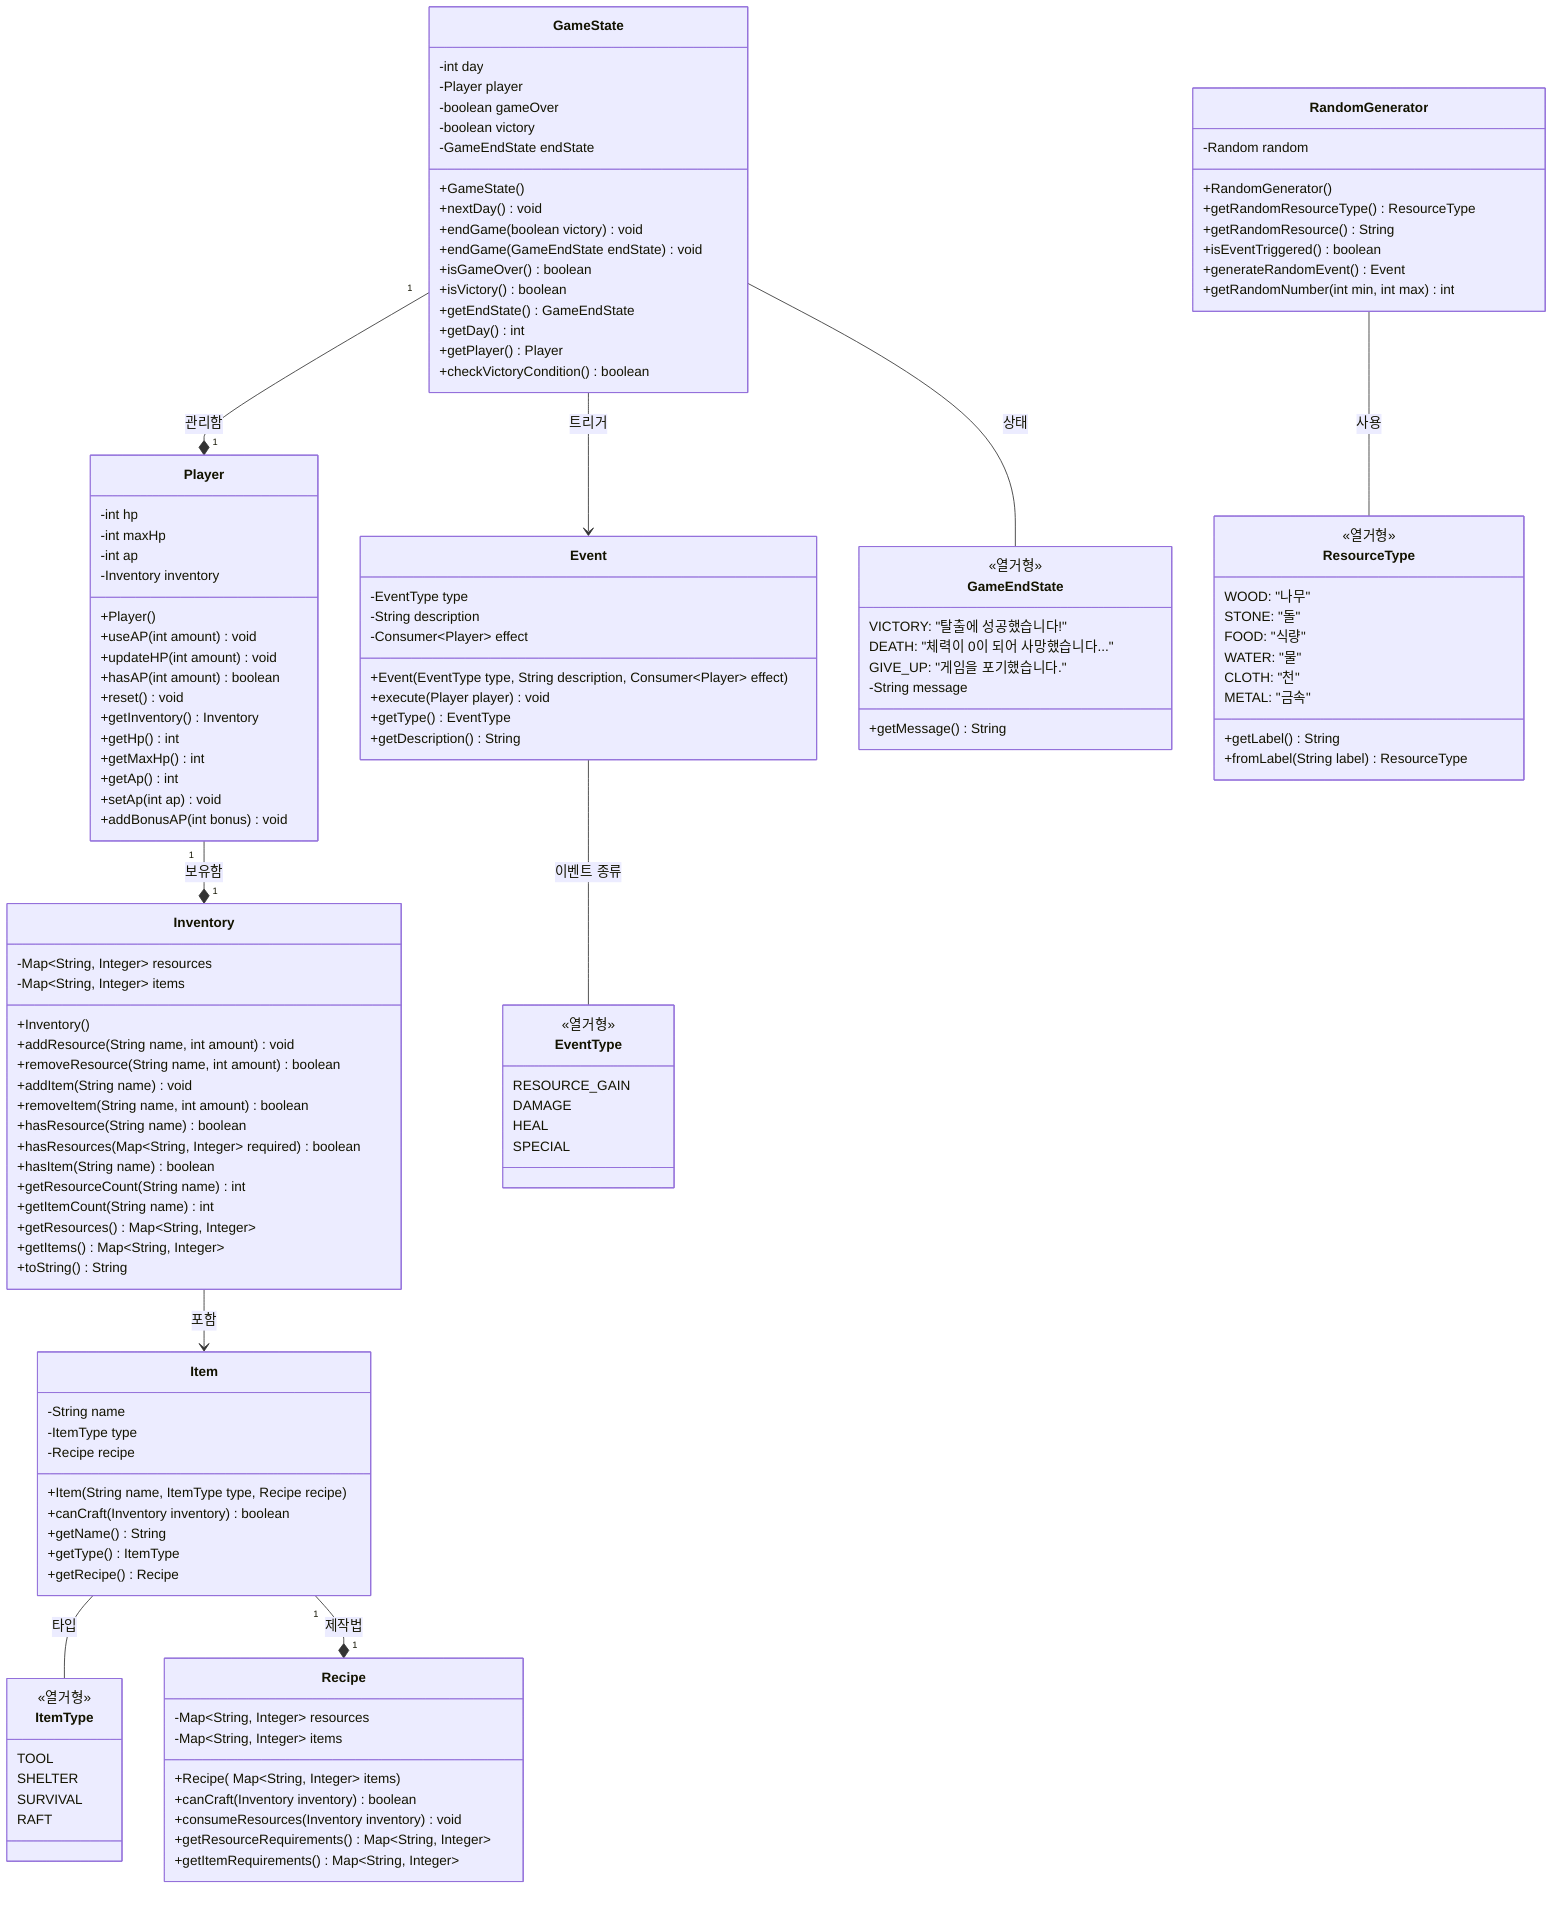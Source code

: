 classDiagram
    %% 도메인 모델 다이어그램: 게임의 핵심 객체와 상태

    %% 주요 객체 관계
    Player "1" --* "1" Inventory : 보유함
    GameState "1" --* "1" Player : 관리함
    Item -- ItemType : 타입
    Item "1" --* "1" Recipe : 제작법
    Inventory --> Item : 포함
    GameState --> Event : 트리거
    Event -- EventType : 이벤트 종류

    %% 열거형 관계
    GameState -- GameEndState : 상태
    RandomGenerator -- ResourceType : 사용

    %% 게임 로직 핵심 클래스
    class Player {
        -int hp
        -int maxHp
        -int ap
        -Inventory inventory
        +Player()
        +useAP(int amount) void
        +updateHP(int amount) void
        +hasAP(int amount) boolean
        +reset() void
        +getInventory() Inventory
        +getHp() int
        +getMaxHp() int
        +getAp() int
        +setAp(int ap) void
        +addBonusAP(int bonus) void
    }
    
    class Inventory {
        -Map~String, Integer~ resources
        -Map~String, Integer~ items
        +Inventory()
        +addResource(String name, int amount) void
        +removeResource(String name, int amount) boolean
        +addItem(String name) void
        +removeItem(String name, int amount) boolean
        +hasResource(String name) boolean
        +hasResources(Map~String, Integer~ required) boolean
        +hasItem(String name) boolean
        +getResourceCount(String name) int
        +getItemCount(String name) int
        +getResources() Map~String, Integer~
        +getItems() Map~String, Integer~
        +toString() String
    }
    
    class Item {
        -String name
        -ItemType type
        -Recipe recipe
        +Item(String name, ItemType type, Recipe recipe)
        +canCraft(Inventory inventory) boolean
        +getName() String
        +getType() ItemType
        +getRecipe() Recipe
    }
    
    class ItemType {
        <<열거형>>
        TOOL
        SHELTER
        SURVIVAL
        RAFT
    }
    
    class ResourceType {
        <<열거형>>
        WOOD: "나무"
        STONE: "돌"
        FOOD: "식량"
        WATER: "물"
        CLOTH: "천"
        METAL: "금속"
        +getLabel() String
        +fromLabel(String label) ResourceType
    }
    
    class GameEndState {
        <<열거형>>
        VICTORY: "탈출에 성공했습니다!"
        DEATH: "체력이 0이 되어 사망했습니다..."
        GIVE_UP: "게임을 포기했습니다."
        -String message
        +getMessage() String
    }
    
    class Recipe {
        -Map~String, Integer~ resources
        -Map~String, Integer~ items
        +Recipe(Map~String, Integer~ resources, Map~String, Integer~ items)
        +canCraft(Inventory inventory) boolean
        +consumeResources(Inventory inventory) void
        +getResourceRequirements() Map~String, Integer~
        +getItemRequirements() Map~String, Integer~
    }
    
    class GameState {
        -int day
        -Player player
        -boolean gameOver
        -boolean victory
        -GameEndState endState
        +GameState()
        +nextDay() void
        +endGame(boolean victory) void
        +endGame(GameEndState endState) void
        +isGameOver() boolean
        +isVictory() boolean
        +getEndState() GameEndState
        +getDay() int
        +getPlayer() Player
        +checkVictoryCondition() boolean
    }
    
    class Event {
        -EventType type
        -String description
        -Consumer~Player~ effect
        +Event(EventType type, String description, Consumer~Player~ effect)
        +execute(Player player) void
        +getType() EventType
        +getDescription() String
    }
    
    class EventType {
        <<열거형>>
        RESOURCE_GAIN
        DAMAGE
        HEAL
        SPECIAL
    }
    
    class RandomGenerator {
        -Random random
        +RandomGenerator()
        +getRandomResourceType() ResourceType
        +getRandomResource() String
        +isEventTriggered() boolean
        +generateRandomEvent() Event
        +getRandomNumber(int min, int max) int
    }